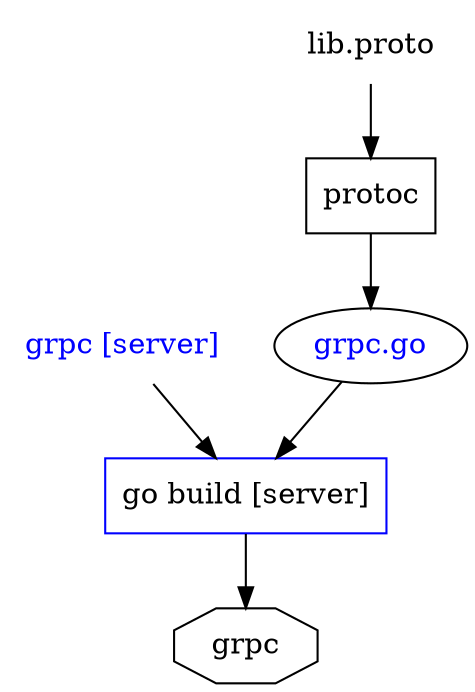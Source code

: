 strict digraph {
// Node definitions.
"grpc.go" [fontcolor=blue];
"grpc [server]" [
shape=plaintext
fontcolor=blue
];
"go build [server]" [
shape=box
color=blue
];
grpc [shape=octagon];
"lib.proto" [shape=plaintext];
protoc [shape=box];

// Edge definitions.
"grpc.go" -> "go build [server]";
"grpc [server]" -> "go build [server]";
"go build [server]" -> grpc;
"lib.proto" -> protoc;
protoc -> "grpc.go";
}